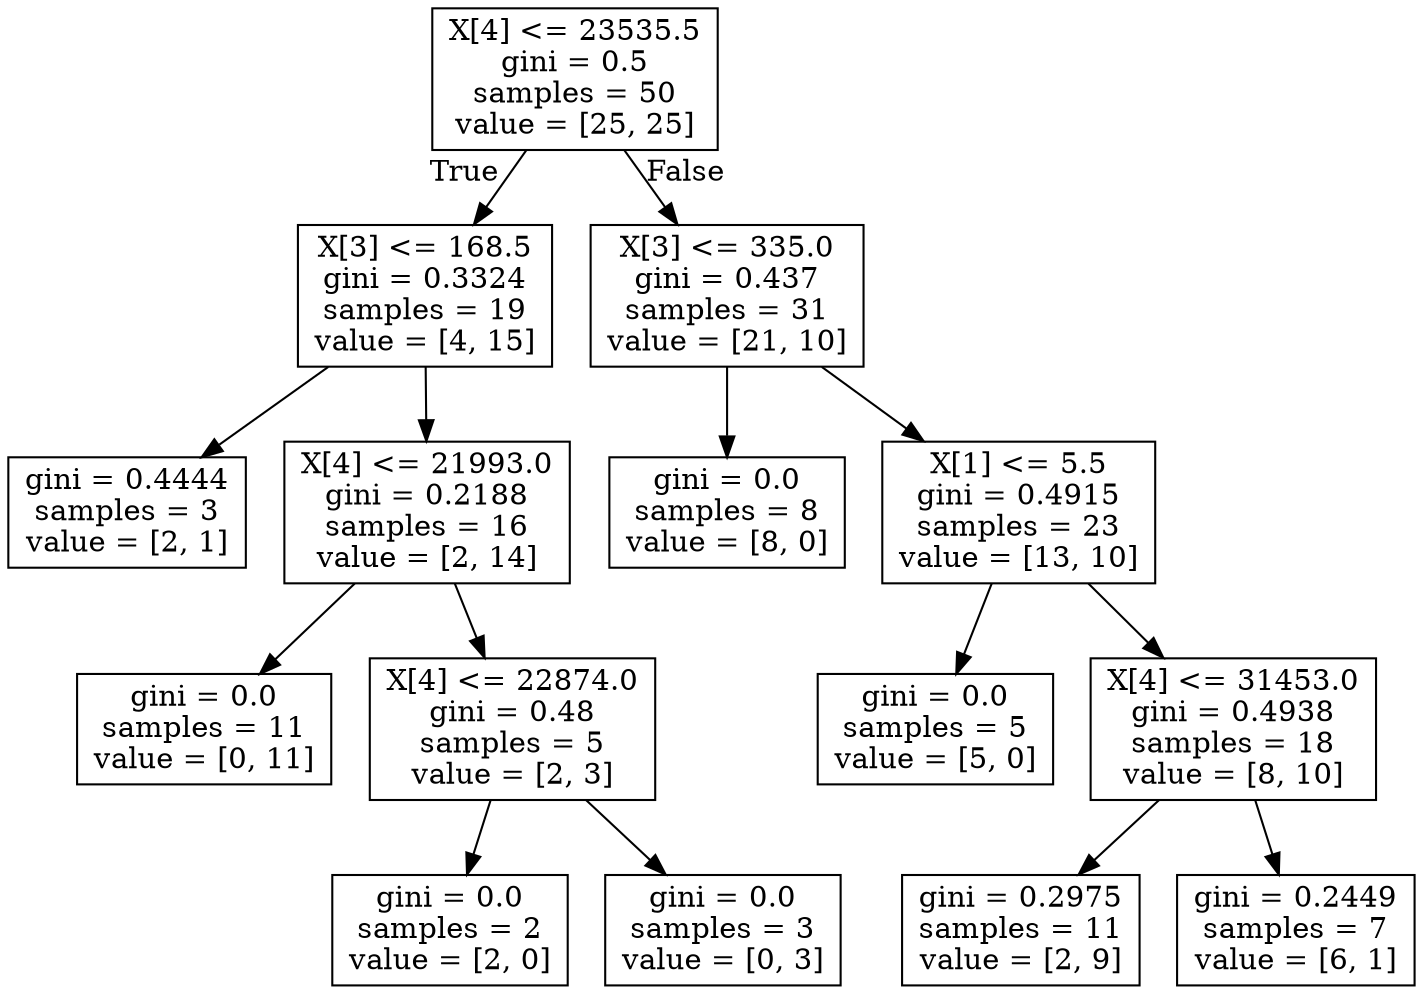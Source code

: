 digraph Tree {
node [shape=box] ;
0 [label="X[4] <= 23535.5\ngini = 0.5\nsamples = 50\nvalue = [25, 25]"] ;
1 [label="X[3] <= 168.5\ngini = 0.3324\nsamples = 19\nvalue = [4, 15]"] ;
0 -> 1 [labeldistance=2.5, labelangle=45, headlabel="True"] ;
2 [label="gini = 0.4444\nsamples = 3\nvalue = [2, 1]"] ;
1 -> 2 ;
3 [label="X[4] <= 21993.0\ngini = 0.2188\nsamples = 16\nvalue = [2, 14]"] ;
1 -> 3 ;
4 [label="gini = 0.0\nsamples = 11\nvalue = [0, 11]"] ;
3 -> 4 ;
5 [label="X[4] <= 22874.0\ngini = 0.48\nsamples = 5\nvalue = [2, 3]"] ;
3 -> 5 ;
6 [label="gini = 0.0\nsamples = 2\nvalue = [2, 0]"] ;
5 -> 6 ;
7 [label="gini = 0.0\nsamples = 3\nvalue = [0, 3]"] ;
5 -> 7 ;
8 [label="X[3] <= 335.0\ngini = 0.437\nsamples = 31\nvalue = [21, 10]"] ;
0 -> 8 [labeldistance=2.5, labelangle=-45, headlabel="False"] ;
9 [label="gini = 0.0\nsamples = 8\nvalue = [8, 0]"] ;
8 -> 9 ;
10 [label="X[1] <= 5.5\ngini = 0.4915\nsamples = 23\nvalue = [13, 10]"] ;
8 -> 10 ;
11 [label="gini = 0.0\nsamples = 5\nvalue = [5, 0]"] ;
10 -> 11 ;
12 [label="X[4] <= 31453.0\ngini = 0.4938\nsamples = 18\nvalue = [8, 10]"] ;
10 -> 12 ;
13 [label="gini = 0.2975\nsamples = 11\nvalue = [2, 9]"] ;
12 -> 13 ;
14 [label="gini = 0.2449\nsamples = 7\nvalue = [6, 1]"] ;
12 -> 14 ;
}